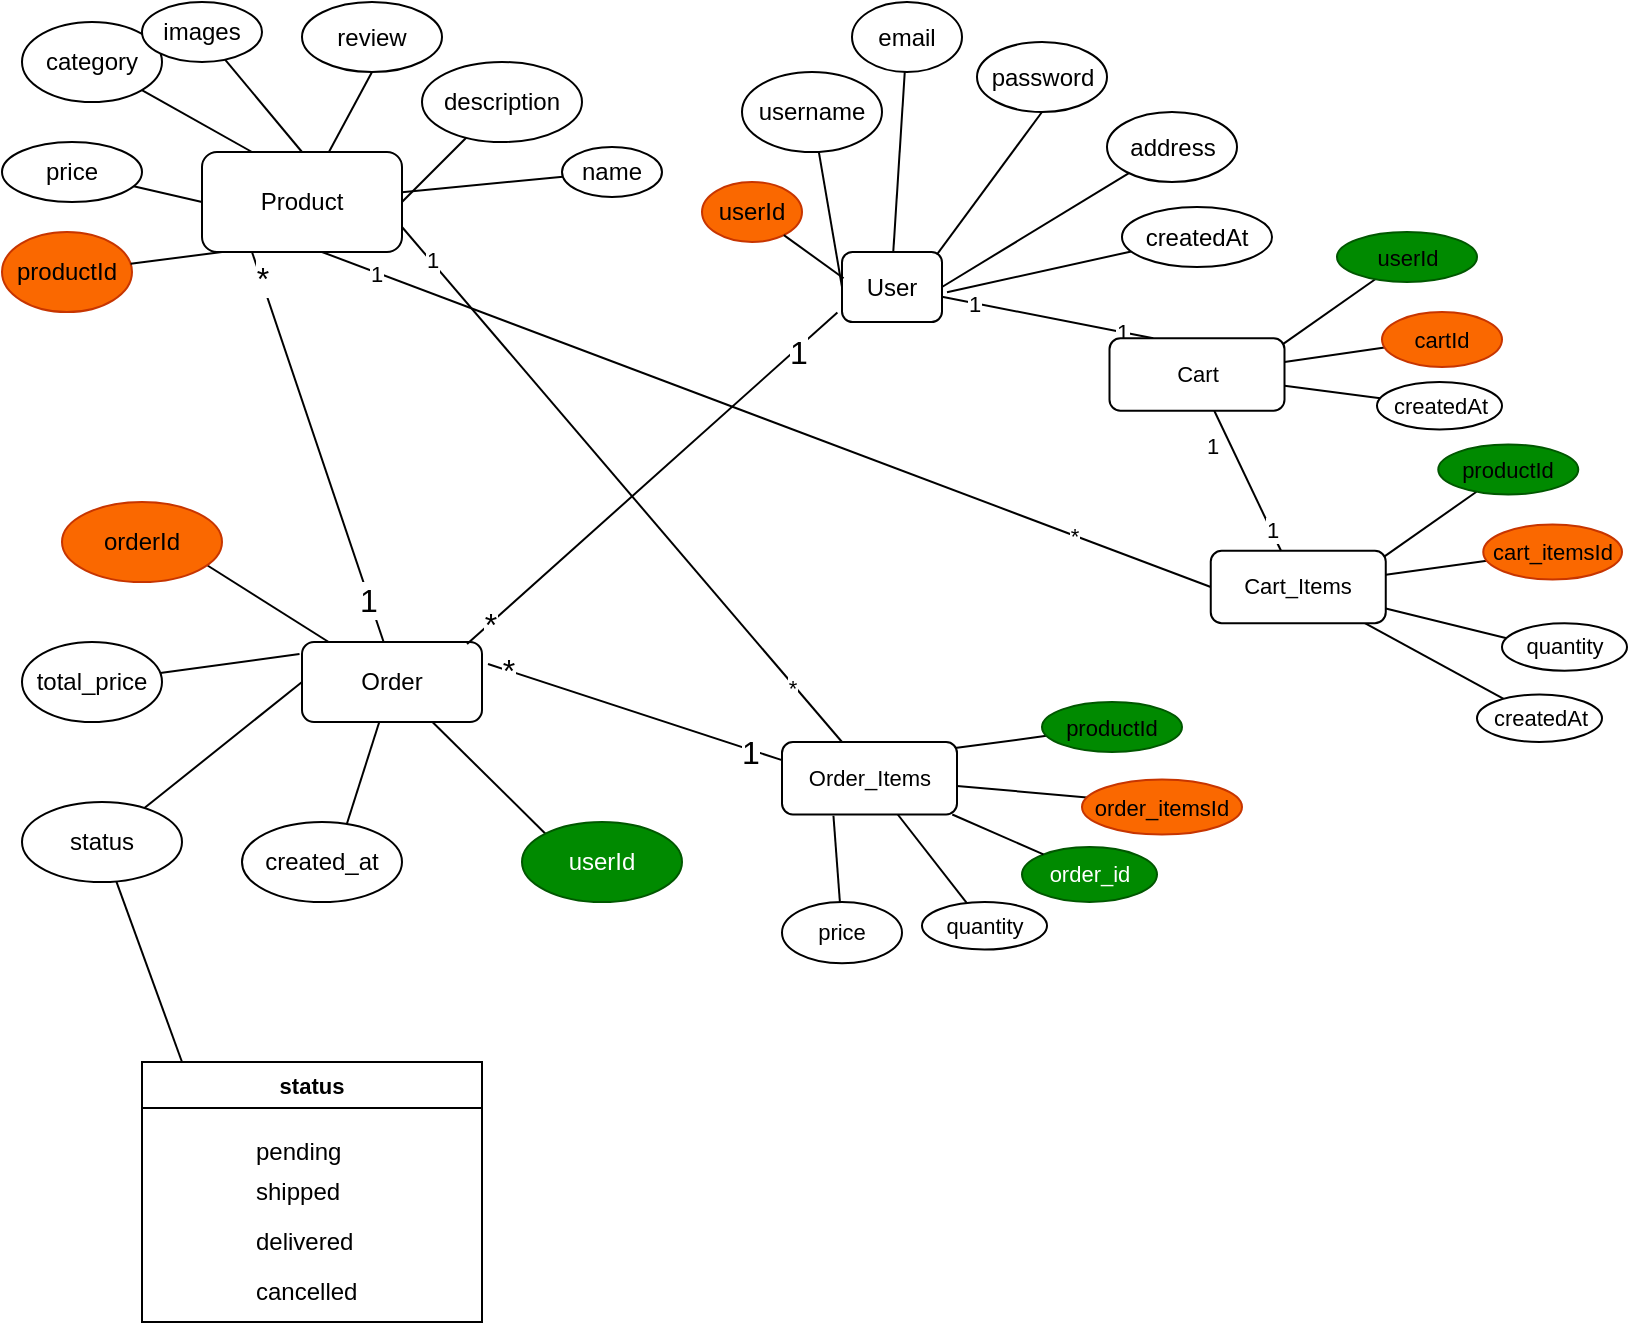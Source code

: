 <mxfile>
    <diagram id="LRLXt9Wnxb4k6sPe7vw1" name="Page-1">
        <mxGraphModel dx="701" dy="322" grid="1" gridSize="10" guides="1" tooltips="1" connect="1" arrows="1" fold="1" page="1" pageScale="1" pageWidth="850" pageHeight="1100" background="none" math="0" shadow="0">
            <root>
                <mxCell id="0"/>
                <mxCell id="1" parent="0"/>
                <mxCell id="14" style="edgeStyle=none;html=1;entryX=0.5;entryY=1;entryDx=0;entryDy=0;endArrow=none;endFill=0;" parent="1" source="2" target="11" edge="1">
                    <mxGeometry relative="1" as="geometry"/>
                </mxCell>
                <mxCell id="2" value="Product" style="rounded=1;whiteSpace=wrap;html=1;labelBackgroundColor=default;" parent="1" vertex="1">
                    <mxGeometry x="100" y="85" width="100" height="50" as="geometry"/>
                </mxCell>
                <mxCell id="18" style="edgeStyle=none;shape=connector;rounded=1;html=1;entryX=0.25;entryY=0;entryDx=0;entryDy=0;strokeColor=default;align=center;verticalAlign=middle;fontFamily=Helvetica;fontSize=11;fontColor=default;labelBackgroundColor=default;endArrow=none;endFill=0;" parent="1" source="5" target="2" edge="1">
                    <mxGeometry relative="1" as="geometry"/>
                </mxCell>
                <mxCell id="5" value="category" style="ellipse;whiteSpace=wrap;html=1;" parent="1" vertex="1">
                    <mxGeometry x="10" y="20" width="70" height="40" as="geometry"/>
                </mxCell>
                <mxCell id="8" value="images" style="ellipse;whiteSpace=wrap;html=1;" parent="1" vertex="1">
                    <mxGeometry x="70" y="10" width="60" height="30" as="geometry"/>
                </mxCell>
                <mxCell id="19" style="edgeStyle=none;shape=connector;rounded=1;html=1;entryX=0;entryY=0.5;entryDx=0;entryDy=0;strokeColor=default;align=center;verticalAlign=middle;fontFamily=Helvetica;fontSize=11;fontColor=default;labelBackgroundColor=default;endArrow=none;endFill=0;" parent="1" source="9" target="2" edge="1">
                    <mxGeometry relative="1" as="geometry"/>
                </mxCell>
                <mxCell id="9" value="price" style="ellipse;whiteSpace=wrap;html=1;" parent="1" vertex="1">
                    <mxGeometry y="80" width="70" height="30" as="geometry"/>
                </mxCell>
                <mxCell id="20" style="edgeStyle=none;shape=connector;rounded=1;html=1;entryX=1;entryY=0.5;entryDx=0;entryDy=0;strokeColor=default;align=center;verticalAlign=middle;fontFamily=Helvetica;fontSize=11;fontColor=default;labelBackgroundColor=default;endArrow=none;endFill=0;" parent="1" source="10" target="2" edge="1">
                    <mxGeometry relative="1" as="geometry">
                        <Array as="points"/>
                    </mxGeometry>
                </mxCell>
                <mxCell id="10" value="description" style="ellipse;whiteSpace=wrap;html=1;" parent="1" vertex="1">
                    <mxGeometry x="210" y="40" width="80" height="40" as="geometry"/>
                </mxCell>
                <mxCell id="11" value="review" style="ellipse;whiteSpace=wrap;html=1;" parent="1" vertex="1">
                    <mxGeometry x="150" y="10" width="70" height="35" as="geometry"/>
                </mxCell>
                <mxCell id="17" style="edgeStyle=none;shape=connector;rounded=1;html=1;strokeColor=default;align=center;verticalAlign=middle;fontFamily=Helvetica;fontSize=11;fontColor=default;labelBackgroundColor=default;endArrow=none;endFill=0;entryX=0.5;entryY=0;entryDx=0;entryDy=0;" parent="1" source="8" target="2" edge="1">
                    <mxGeometry relative="1" as="geometry">
                        <mxPoint x="181" y="120" as="targetPoint"/>
                    </mxGeometry>
                </mxCell>
                <mxCell id="22" style="edgeStyle=none;shape=connector;rounded=1;html=1;strokeColor=default;align=center;verticalAlign=middle;fontFamily=Helvetica;fontSize=11;fontColor=default;labelBackgroundColor=default;endArrow=none;endFill=0;" parent="1" source="21" target="2" edge="1">
                    <mxGeometry relative="1" as="geometry"/>
                </mxCell>
                <mxCell id="21" value="name" style="ellipse;whiteSpace=wrap;html=1;" parent="1" vertex="1">
                    <mxGeometry x="280" y="82.5" width="50" height="25" as="geometry"/>
                </mxCell>
                <mxCell id="23" style="edgeStyle=none;html=1;entryX=0.5;entryY=1;entryDx=0;entryDy=0;endArrow=none;endFill=0;" parent="1" source="24" target="32" edge="1">
                    <mxGeometry relative="1" as="geometry"/>
                </mxCell>
                <mxCell id="67" style="edgeStyle=none;shape=connector;rounded=1;html=1;strokeColor=default;align=center;verticalAlign=middle;fontFamily=Helvetica;fontSize=11;fontColor=default;labelBackgroundColor=default;endArrow=none;endFill=0;" parent="1" source="24" edge="1">
                    <mxGeometry relative="1" as="geometry">
                        <mxPoint x="100" y="290" as="targetPoint"/>
                    </mxGeometry>
                </mxCell>
                <mxCell id="70" style="edgeStyle=none;shape=connector;rounded=1;html=1;entryX=0;entryY=0;entryDx=0;entryDy=0;strokeColor=default;align=center;verticalAlign=middle;fontFamily=Helvetica;fontSize=11;fontColor=default;labelBackgroundColor=default;endArrow=none;endFill=0;" parent="1" source="24" target="69" edge="1">
                    <mxGeometry relative="1" as="geometry"/>
                </mxCell>
                <mxCell id="24" value="Order" style="rounded=1;whiteSpace=wrap;html=1;labelBackgroundColor=default;" parent="1" vertex="1">
                    <mxGeometry x="150" y="330" width="90" height="40" as="geometry"/>
                </mxCell>
                <mxCell id="25" style="edgeStyle=none;shape=connector;rounded=1;html=1;entryX=-0.014;entryY=0.151;entryDx=0;entryDy=0;strokeColor=default;align=center;verticalAlign=middle;fontFamily=Helvetica;fontSize=11;fontColor=default;labelBackgroundColor=default;endArrow=none;endFill=0;entryPerimeter=0;" parent="1" source="26" target="24" edge="1">
                    <mxGeometry relative="1" as="geometry"/>
                </mxCell>
                <mxCell id="26" value="total_price" style="ellipse;whiteSpace=wrap;html=1;" parent="1" vertex="1">
                    <mxGeometry x="10" y="330" width="70" height="40" as="geometry"/>
                </mxCell>
                <mxCell id="28" style="edgeStyle=none;shape=connector;rounded=1;html=1;entryX=0;entryY=0.5;entryDx=0;entryDy=0;strokeColor=default;align=center;verticalAlign=middle;fontFamily=Helvetica;fontSize=11;fontColor=default;labelBackgroundColor=default;endArrow=none;endFill=0;" parent="1" source="29" target="24" edge="1">
                    <mxGeometry relative="1" as="geometry"/>
                </mxCell>
                <mxCell id="38" style="edgeStyle=none;shape=connector;rounded=1;html=1;strokeColor=default;align=center;verticalAlign=middle;fontFamily=Helvetica;fontSize=11;fontColor=default;labelBackgroundColor=default;endArrow=none;endFill=0;" parent="1" source="29" edge="1">
                    <mxGeometry relative="1" as="geometry">
                        <mxPoint x="90" y="540" as="targetPoint"/>
                    </mxGeometry>
                </mxCell>
                <mxCell id="29" value="status" style="ellipse;whiteSpace=wrap;html=1;" parent="1" vertex="1">
                    <mxGeometry x="10" y="410" width="80" height="40" as="geometry"/>
                </mxCell>
                <mxCell id="32" value="created_at" style="ellipse;whiteSpace=wrap;html=1;" parent="1" vertex="1">
                    <mxGeometry x="120" y="420" width="80" height="40" as="geometry"/>
                </mxCell>
                <mxCell id="35" style="edgeStyle=none;shape=connector;rounded=1;html=1;entryX=0.454;entryY=0.003;entryDx=0;entryDy=0;entryPerimeter=0;strokeColor=default;align=center;verticalAlign=middle;fontFamily=Helvetica;fontSize=11;fontColor=default;labelBackgroundColor=default;endArrow=none;endFill=0;exitX=0.25;exitY=1;exitDx=0;exitDy=0;" parent="1" source="2" target="24" edge="1">
                    <mxGeometry relative="1" as="geometry"/>
                </mxCell>
                <mxCell id="36" value="&lt;font style=&quot;font-size: 16px;&quot;&gt;1&lt;/font&gt;" style="edgeLabel;html=1;align=center;verticalAlign=middle;resizable=0;points=[];fontFamily=Helvetica;fontSize=11;fontColor=default;labelBackgroundColor=default;" parent="35" vertex="1" connectable="0">
                    <mxGeometry x="0.779" y="-1" relative="1" as="geometry">
                        <mxPoint as="offset"/>
                    </mxGeometry>
                </mxCell>
                <mxCell id="37" value="&lt;font style=&quot;font-size: 16px;&quot;&gt;*&lt;/font&gt;" style="edgeLabel;html=1;align=center;verticalAlign=middle;resizable=0;points=[];fontFamily=Helvetica;fontSize=11;fontColor=default;labelBackgroundColor=default;" parent="35" vertex="1" connectable="0">
                    <mxGeometry x="-0.875" y="1" relative="1" as="geometry">
                        <mxPoint y="1" as="offset"/>
                    </mxGeometry>
                </mxCell>
                <mxCell id="39" value="status" style="swimlane;whiteSpace=wrap;html=1;fontFamily=Helvetica;fontSize=11;fontColor=default;labelBackgroundColor=default;" parent="1" vertex="1">
                    <mxGeometry x="70" y="540" width="170" height="130" as="geometry">
                        <mxRectangle x="70" y="540" width="70" height="30" as="alternateBounds"/>
                    </mxGeometry>
                </mxCell>
                <mxCell id="41" value="" style="shape=table;startSize=0;container=1;collapsible=0;childLayout=tableLayout;fontSize=11;fillColor=none;strokeColor=none;fontFamily=Helvetica;fontColor=default;labelBackgroundColor=default;" parent="39" vertex="1">
                    <mxGeometry x="50" y="35" width="60" height="85" as="geometry"/>
                </mxCell>
                <mxCell id="42" value="" style="shape=tableRow;horizontal=0;startSize=0;swimlaneHead=0;swimlaneBody=0;strokeColor=inherit;top=0;left=0;bottom=0;right=0;collapsible=0;dropTarget=0;fillColor=none;points=[[0,0.5],[1,0.5]];portConstraint=eastwest;fontSize=16;fontFamily=Helvetica;fontColor=default;labelBackgroundColor=default;" parent="41" vertex="1">
                    <mxGeometry width="60" height="20" as="geometry"/>
                </mxCell>
                <mxCell id="43" value="pending" style="shape=partialRectangle;html=1;whiteSpace=wrap;connectable=0;strokeColor=inherit;overflow=hidden;fillColor=none;top=0;left=0;bottom=0;right=0;pointerEvents=1;fontSize=12;align=left;spacingLeft=5;fontFamily=Helvetica;fontColor=default;labelBackgroundColor=default;" parent="42" vertex="1">
                    <mxGeometry width="60" height="20" as="geometry">
                        <mxRectangle width="60" height="20" as="alternateBounds"/>
                    </mxGeometry>
                </mxCell>
                <mxCell id="44" value="" style="shape=tableRow;horizontal=0;startSize=0;swimlaneHead=0;swimlaneBody=0;strokeColor=inherit;top=0;left=0;bottom=0;right=0;collapsible=0;dropTarget=0;fillColor=none;points=[[0,0.5],[1,0.5]];portConstraint=eastwest;fontSize=16;fontFamily=Helvetica;fontColor=default;labelBackgroundColor=default;" parent="41" vertex="1">
                    <mxGeometry y="20" width="60" height="20" as="geometry"/>
                </mxCell>
                <mxCell id="45" value="shipped" style="shape=partialRectangle;html=1;whiteSpace=wrap;connectable=0;strokeColor=inherit;overflow=hidden;fillColor=none;top=0;left=0;bottom=0;right=0;pointerEvents=1;fontSize=12;align=left;spacingLeft=5;fontFamily=Helvetica;fontColor=default;labelBackgroundColor=default;" parent="44" vertex="1">
                    <mxGeometry width="60" height="20" as="geometry">
                        <mxRectangle width="60" height="20" as="alternateBounds"/>
                    </mxGeometry>
                </mxCell>
                <mxCell id="46" value="" style="shape=tableRow;horizontal=0;startSize=0;swimlaneHead=0;swimlaneBody=0;strokeColor=inherit;top=0;left=0;bottom=0;right=0;collapsible=0;dropTarget=0;fillColor=none;points=[[0,0.5],[1,0.5]];portConstraint=eastwest;fontSize=16;fontFamily=Helvetica;fontColor=default;labelBackgroundColor=default;" parent="41" vertex="1">
                    <mxGeometry y="40" width="60" height="30" as="geometry"/>
                </mxCell>
                <mxCell id="47" value="delivered" style="shape=partialRectangle;html=1;whiteSpace=wrap;connectable=0;strokeColor=inherit;overflow=hidden;fillColor=none;top=0;left=0;bottom=0;right=0;pointerEvents=1;fontSize=12;align=left;spacingLeft=5;fontFamily=Helvetica;fontColor=default;labelBackgroundColor=default;" parent="46" vertex="1">
                    <mxGeometry width="60" height="30" as="geometry">
                        <mxRectangle width="60" height="30" as="alternateBounds"/>
                    </mxGeometry>
                </mxCell>
                <mxCell id="48" style="shape=tableRow;horizontal=0;startSize=0;swimlaneHead=0;swimlaneBody=0;strokeColor=inherit;top=0;left=0;bottom=0;right=0;collapsible=0;dropTarget=0;fillColor=none;points=[[0,0.5],[1,0.5]];portConstraint=eastwest;fontSize=16;fontFamily=Helvetica;fontColor=default;labelBackgroundColor=default;" parent="41" vertex="1">
                    <mxGeometry y="70" width="60" height="15" as="geometry"/>
                </mxCell>
                <mxCell id="49" value="cancelled" style="shape=partialRectangle;html=1;whiteSpace=wrap;connectable=0;strokeColor=inherit;overflow=hidden;fillColor=none;top=0;left=0;bottom=0;right=0;pointerEvents=1;fontSize=12;align=left;spacingLeft=5;fontFamily=Helvetica;fontColor=default;labelBackgroundColor=default;" parent="48" vertex="1">
                    <mxGeometry width="60" height="15" as="geometry">
                        <mxRectangle width="60" height="15" as="alternateBounds"/>
                    </mxGeometry>
                </mxCell>
                <mxCell id="50" style="edgeStyle=none;html=1;entryX=0.5;entryY=1;entryDx=0;entryDy=0;endArrow=none;endFill=0;" parent="1" target="58" edge="1">
                    <mxGeometry relative="1" as="geometry">
                        <mxPoint x="461" y="145" as="sourcePoint"/>
                    </mxGeometry>
                </mxCell>
                <mxCell id="53" value="email" style="ellipse;whiteSpace=wrap;html=1;" parent="1" vertex="1">
                    <mxGeometry x="425" y="10" width="55" height="35" as="geometry"/>
                </mxCell>
                <mxCell id="54" style="edgeStyle=none;shape=connector;rounded=1;html=1;entryX=0;entryY=0.5;entryDx=0;entryDy=0;strokeColor=default;align=center;verticalAlign=middle;fontFamily=Helvetica;fontSize=11;fontColor=default;labelBackgroundColor=default;endArrow=none;endFill=0;" parent="1" source="55" target="62" edge="1">
                    <mxGeometry relative="1" as="geometry">
                        <mxPoint x="395" y="170" as="targetPoint"/>
                    </mxGeometry>
                </mxCell>
                <mxCell id="55" value="username" style="ellipse;whiteSpace=wrap;html=1;" parent="1" vertex="1">
                    <mxGeometry x="370" y="45" width="70" height="40" as="geometry"/>
                </mxCell>
                <mxCell id="56" style="edgeStyle=none;shape=connector;rounded=1;html=1;entryX=1;entryY=0.5;entryDx=0;entryDy=0;strokeColor=default;align=center;verticalAlign=middle;fontFamily=Helvetica;fontSize=11;fontColor=default;labelBackgroundColor=default;endArrow=none;endFill=0;" parent="1" source="57" target="62" edge="1">
                    <mxGeometry relative="1" as="geometry">
                        <mxPoint x="495" y="170" as="targetPoint"/>
                        <Array as="points"/>
                    </mxGeometry>
                </mxCell>
                <mxCell id="57" value="address" style="ellipse;whiteSpace=wrap;html=1;" parent="1" vertex="1">
                    <mxGeometry x="552.5" y="65" width="65" height="35" as="geometry"/>
                </mxCell>
                <mxCell id="58" value="password" style="ellipse;whiteSpace=wrap;html=1;" parent="1" vertex="1">
                    <mxGeometry x="487.5" y="30" width="65" height="35" as="geometry"/>
                </mxCell>
                <mxCell id="59" style="edgeStyle=none;shape=connector;rounded=1;html=1;strokeColor=default;align=center;verticalAlign=middle;fontFamily=Helvetica;fontSize=11;fontColor=default;labelBackgroundColor=default;endArrow=none;endFill=0;entryX=0.5;entryY=0;entryDx=0;entryDy=0;" parent="1" source="53" edge="1">
                    <mxGeometry relative="1" as="geometry">
                        <mxPoint x="445" y="145" as="targetPoint"/>
                    </mxGeometry>
                </mxCell>
                <mxCell id="60" style="edgeStyle=none;shape=connector;rounded=1;html=1;strokeColor=default;align=center;verticalAlign=middle;fontFamily=Helvetica;fontSize=11;fontColor=default;labelBackgroundColor=default;endArrow=none;endFill=0;entryX=1.05;entryY=0.576;entryDx=0;entryDy=0;entryPerimeter=0;" parent="1" source="61" target="62" edge="1">
                    <mxGeometry relative="1" as="geometry">
                        <mxPoint x="495" y="170" as="targetPoint"/>
                    </mxGeometry>
                </mxCell>
                <mxCell id="61" value="createdAt" style="ellipse;whiteSpace=wrap;html=1;" parent="1" vertex="1">
                    <mxGeometry x="560" y="112.5" width="75" height="30" as="geometry"/>
                </mxCell>
                <mxCell id="95" style="edgeStyle=none;shape=connector;rounded=1;html=1;entryX=0.25;entryY=0;entryDx=0;entryDy=0;strokeColor=default;align=center;verticalAlign=middle;fontFamily=Helvetica;fontSize=11;fontColor=default;labelBackgroundColor=default;endArrow=none;endFill=0;" parent="1" source="62" target="86" edge="1">
                    <mxGeometry relative="1" as="geometry"/>
                </mxCell>
                <mxCell id="96" value="1" style="edgeLabel;html=1;align=center;verticalAlign=middle;resizable=0;points=[];fontFamily=Helvetica;fontSize=11;fontColor=default;labelBackgroundColor=default;" parent="95" vertex="1" connectable="0">
                    <mxGeometry x="-0.486" y="2" relative="1" as="geometry">
                        <mxPoint x="-12" as="offset"/>
                    </mxGeometry>
                </mxCell>
                <mxCell id="97" value="1" style="edgeLabel;html=1;align=center;verticalAlign=middle;resizable=0;points=[];fontFamily=Helvetica;fontSize=11;fontColor=default;labelBackgroundColor=default;" parent="95" vertex="1" connectable="0">
                    <mxGeometry x="0.693" relative="1" as="geometry">
                        <mxPoint as="offset"/>
                    </mxGeometry>
                </mxCell>
                <mxCell id="62" value="User" style="rounded=1;whiteSpace=wrap;html=1;labelBackgroundColor=default;" parent="1" vertex="1">
                    <mxGeometry x="420" y="135" width="50" height="35" as="geometry"/>
                </mxCell>
                <mxCell id="63" value="userId" style="ellipse;whiteSpace=wrap;html=1;fillColor=#fa6800;fontColor=#000000;strokeColor=#C73500;" parent="1" vertex="1">
                    <mxGeometry x="350" y="100" width="50" height="30" as="geometry"/>
                </mxCell>
                <mxCell id="65" value="productId" style="ellipse;whiteSpace=wrap;html=1;fillColor=#fa6800;fontColor=#000000;strokeColor=#C73500;" parent="1" vertex="1">
                    <mxGeometry y="125" width="65" height="40" as="geometry"/>
                </mxCell>
                <mxCell id="66" style="edgeStyle=none;shape=connector;rounded=1;html=1;entryX=0.1;entryY=1;entryDx=0;entryDy=0;entryPerimeter=0;strokeColor=default;align=center;verticalAlign=middle;fontFamily=Helvetica;fontSize=11;fontColor=default;labelBackgroundColor=default;endArrow=none;endFill=0;" parent="1" source="65" target="2" edge="1">
                    <mxGeometry relative="1" as="geometry"/>
                </mxCell>
                <mxCell id="68" value="orderId" style="ellipse;whiteSpace=wrap;html=1;fillColor=#fa6800;fontColor=#000000;strokeColor=#C73500;" parent="1" vertex="1">
                    <mxGeometry x="30" y="260" width="80" height="40" as="geometry"/>
                </mxCell>
                <mxCell id="69" value="userId" style="ellipse;whiteSpace=wrap;html=1;fillColor=#008a00;fontColor=#ffffff;strokeColor=#005700;" parent="1" vertex="1">
                    <mxGeometry x="260" y="420" width="80" height="40" as="geometry"/>
                </mxCell>
                <mxCell id="72" style="edgeStyle=none;shape=connector;rounded=1;html=1;strokeColor=default;align=center;verticalAlign=middle;fontFamily=Helvetica;fontSize=11;fontColor=default;labelBackgroundColor=default;endArrow=none;endFill=0;" parent="1" source="71" edge="1">
                    <mxGeometry relative="1" as="geometry">
                        <mxPoint x="578.043" y="410.876" as="targetPoint"/>
                    </mxGeometry>
                </mxCell>
                <mxCell id="80" style="edgeStyle=none;shape=connector;rounded=1;html=1;strokeColor=default;align=center;verticalAlign=middle;fontFamily=Helvetica;fontSize=11;fontColor=default;labelBackgroundColor=default;endArrow=none;endFill=0;" parent="1" source="71" target="79" edge="1">
                    <mxGeometry relative="1" as="geometry"/>
                </mxCell>
                <mxCell id="71" value="Order_Items" style="rounded=1;whiteSpace=wrap;html=1;labelBackgroundColor=default;fontFamily=Helvetica;fontSize=11;fontColor=default;" parent="1" vertex="1">
                    <mxGeometry x="390" y="380" width="87.5" height="36.25" as="geometry"/>
                </mxCell>
                <mxCell id="73" value="order_itemsId" style="ellipse;whiteSpace=wrap;html=1;fontFamily=Helvetica;fontSize=11;fontColor=#000000;labelBackgroundColor=none;fillColor=#fa6800;strokeColor=#C73500;" parent="1" vertex="1">
                    <mxGeometry x="540" y="398.75" width="80" height="27.5" as="geometry"/>
                </mxCell>
                <mxCell id="74" style="edgeStyle=none;shape=connector;rounded=1;html=1;strokeColor=default;align=center;verticalAlign=middle;fontFamily=Helvetica;fontSize=11;fontColor=default;labelBackgroundColor=default;endArrow=none;endFill=0;exitX=0.989;exitY=0.084;exitDx=0;exitDy=0;exitPerimeter=0;" parent="1" source="71" target="75" edge="1">
                    <mxGeometry relative="1" as="geometry">
                        <mxPoint x="552.5" y="486.25" as="targetPoint"/>
                        <mxPoint x="487.5" y="487.25" as="sourcePoint"/>
                    </mxGeometry>
                </mxCell>
                <mxCell id="75" value="productId" style="ellipse;whiteSpace=wrap;html=1;fontFamily=Helvetica;fontSize=11;fontColor=light-dark(#000000,#000000);labelBackgroundColor=none;fillColor=#008a00;strokeColor=#005700;" parent="1" vertex="1">
                    <mxGeometry x="520" y="360" width="70" height="25" as="geometry"/>
                </mxCell>
                <mxCell id="76" value="order_id" style="ellipse;whiteSpace=wrap;html=1;fontFamily=Helvetica;fontSize=11;fontColor=#ffffff;labelBackgroundColor=none;fillColor=#008a00;strokeColor=#005700;" parent="1" vertex="1">
                    <mxGeometry x="510" y="432.5" width="67.5" height="27.5" as="geometry"/>
                </mxCell>
                <mxCell id="77" style="edgeStyle=none;shape=connector;rounded=1;html=1;strokeColor=default;align=center;verticalAlign=middle;fontFamily=Helvetica;fontSize=11;fontColor=default;labelBackgroundColor=default;endArrow=none;endFill=0;" parent="1" source="71" target="76" edge="1">
                    <mxGeometry relative="1" as="geometry">
                        <mxPoint x="392.5" y="471.25" as="targetPoint"/>
                        <mxPoint x="327.5" y="472.25" as="sourcePoint"/>
                    </mxGeometry>
                </mxCell>
                <mxCell id="79" value="quantity" style="ellipse;whiteSpace=wrap;html=1;fontFamily=Helvetica;fontSize=11;fontColor=default;labelBackgroundColor=default;" parent="1" vertex="1">
                    <mxGeometry x="460" y="460" width="62.5" height="23.75" as="geometry"/>
                </mxCell>
                <mxCell id="82" style="edgeStyle=none;shape=connector;rounded=1;html=1;entryX=0.294;entryY=1.017;entryDx=0;entryDy=0;strokeColor=default;align=center;verticalAlign=middle;fontFamily=Helvetica;fontSize=11;fontColor=default;labelBackgroundColor=default;endArrow=none;endFill=0;entryPerimeter=0;" parent="1" source="81" target="71" edge="1">
                    <mxGeometry relative="1" as="geometry"/>
                </mxCell>
                <mxCell id="81" value="price" style="ellipse;whiteSpace=wrap;html=1;fontFamily=Helvetica;fontSize=11;fontColor=default;labelBackgroundColor=default;" parent="1" vertex="1">
                    <mxGeometry x="390" y="460" width="60" height="30.63" as="geometry"/>
                </mxCell>
                <mxCell id="83" style="edgeStyle=none;shape=connector;rounded=1;html=1;entryX=0.016;entryY=0.375;entryDx=0;entryDy=0;entryPerimeter=0;strokeColor=default;align=center;verticalAlign=middle;fontFamily=Helvetica;fontSize=11;fontColor=default;labelBackgroundColor=default;endArrow=none;endFill=0;" parent="1" source="63" target="62" edge="1">
                    <mxGeometry relative="1" as="geometry"/>
                </mxCell>
                <mxCell id="84" style="edgeStyle=none;shape=connector;rounded=1;html=1;strokeColor=default;align=center;verticalAlign=middle;fontFamily=Helvetica;fontSize=11;fontColor=default;labelBackgroundColor=default;endArrow=none;endFill=0;" parent="1" source="86" target="87" edge="1">
                    <mxGeometry relative="1" as="geometry">
                        <mxPoint x="718.043" y="240.246" as="targetPoint"/>
                    </mxGeometry>
                </mxCell>
                <mxCell id="85" style="edgeStyle=none;shape=connector;rounded=1;html=1;strokeColor=default;align=center;verticalAlign=middle;fontFamily=Helvetica;fontSize=11;fontColor=default;labelBackgroundColor=default;endArrow=none;endFill=0;" parent="1" source="86" target="92" edge="1">
                    <mxGeometry relative="1" as="geometry"/>
                </mxCell>
                <mxCell id="86" value="Cart" style="rounded=1;whiteSpace=wrap;html=1;labelBackgroundColor=default;fontFamily=Helvetica;fontSize=11;fontColor=default;" parent="1" vertex="1">
                    <mxGeometry x="553.75" y="178.12" width="87.5" height="36.25" as="geometry"/>
                </mxCell>
                <mxCell id="87" value="cartId" style="ellipse;whiteSpace=wrap;html=1;fontFamily=Helvetica;fontSize=11;fontColor=#000000;labelBackgroundColor=none;fillColor=#fa6800;strokeColor=#C73500;" parent="1" vertex="1">
                    <mxGeometry x="690" y="165" width="60" height="27.5" as="geometry"/>
                </mxCell>
                <mxCell id="88" style="edgeStyle=none;shape=connector;rounded=1;html=1;strokeColor=default;align=center;verticalAlign=middle;fontFamily=Helvetica;fontSize=11;fontColor=default;labelBackgroundColor=default;endArrow=none;endFill=0;exitX=0.989;exitY=0.084;exitDx=0;exitDy=0;exitPerimeter=0;" parent="1" source="86" target="89" edge="1">
                    <mxGeometry relative="1" as="geometry">
                        <mxPoint x="692.5" y="315.62" as="targetPoint"/>
                        <mxPoint x="627.5" y="316.62" as="sourcePoint"/>
                    </mxGeometry>
                </mxCell>
                <mxCell id="89" value="userId" style="ellipse;whiteSpace=wrap;html=1;fontFamily=Helvetica;fontSize=11;fontColor=light-dark(#000000,#000000);labelBackgroundColor=none;fillColor=#008a00;strokeColor=#005700;" parent="1" vertex="1">
                    <mxGeometry x="667.5" y="125" width="70" height="25" as="geometry"/>
                </mxCell>
                <mxCell id="92" value="createdAt" style="ellipse;whiteSpace=wrap;html=1;fontFamily=Helvetica;fontSize=11;fontColor=default;labelBackgroundColor=default;" parent="1" vertex="1">
                    <mxGeometry x="687.5" y="200" width="62.5" height="23.75" as="geometry"/>
                </mxCell>
                <mxCell id="99" style="edgeStyle=none;shape=connector;rounded=1;html=1;strokeColor=default;align=center;verticalAlign=middle;fontFamily=Helvetica;fontSize=11;fontColor=default;labelBackgroundColor=default;endArrow=none;endFill=0;" parent="1" source="105" target="103" edge="1">
                    <mxGeometry relative="1" as="geometry">
                        <mxPoint x="768.673" y="346.496" as="targetPoint"/>
                    </mxGeometry>
                </mxCell>
                <mxCell id="100" style="edgeStyle=none;shape=connector;rounded=1;html=1;strokeColor=default;align=center;verticalAlign=middle;fontFamily=Helvetica;fontSize=11;fontColor=default;labelBackgroundColor=default;endArrow=none;endFill=0;" parent="1" source="105" target="104" edge="1">
                    <mxGeometry relative="1" as="geometry"/>
                </mxCell>
                <mxCell id="101" style="edgeStyle=none;shape=connector;rounded=1;html=1;strokeColor=default;align=center;verticalAlign=middle;fontFamily=Helvetica;fontSize=11;fontColor=default;labelBackgroundColor=default;endArrow=none;endFill=0;exitX=0.989;exitY=0.084;exitDx=0;exitDy=0;exitPerimeter=0;" parent="1" source="105" target="102" edge="1">
                    <mxGeometry relative="1" as="geometry">
                        <mxPoint x="743.13" y="421.87" as="targetPoint"/>
                        <mxPoint x="678.13" y="422.87" as="sourcePoint"/>
                    </mxGeometry>
                </mxCell>
                <mxCell id="102" value="productId" style="ellipse;whiteSpace=wrap;html=1;fontFamily=Helvetica;fontSize=11;fontColor=light-dark(#000000,#000000);labelBackgroundColor=none;fillColor=#008a00;strokeColor=#005700;" parent="1" vertex="1">
                    <mxGeometry x="718.13" y="231.25" width="70" height="25" as="geometry"/>
                </mxCell>
                <mxCell id="103" value="cart_itemsId" style="ellipse;whiteSpace=wrap;html=1;fontFamily=Helvetica;fontSize=11;fontColor=#000000;labelBackgroundColor=none;fillColor=#fa6800;strokeColor=#C73500;" parent="1" vertex="1">
                    <mxGeometry x="740.63" y="271.25" width="69.37" height="27.5" as="geometry"/>
                </mxCell>
                <mxCell id="104" value="createdAt" style="ellipse;whiteSpace=wrap;html=1;fontFamily=Helvetica;fontSize=11;fontColor=default;labelBackgroundColor=default;" parent="1" vertex="1">
                    <mxGeometry x="737.5" y="356.25" width="62.5" height="23.75" as="geometry"/>
                </mxCell>
                <mxCell id="106" style="edgeStyle=none;shape=connector;rounded=1;html=1;strokeColor=default;align=center;verticalAlign=middle;fontFamily=Helvetica;fontSize=11;fontColor=default;labelBackgroundColor=default;endArrow=none;endFill=0;" parent="1" source="105" edge="1">
                    <mxGeometry relative="1" as="geometry">
                        <mxPoint x="760" y="330" as="targetPoint"/>
                    </mxGeometry>
                </mxCell>
                <mxCell id="105" value="Cart_Items" style="rounded=1;whiteSpace=wrap;html=1;labelBackgroundColor=default;fontFamily=Helvetica;fontSize=11;fontColor=default;" parent="1" vertex="1">
                    <mxGeometry x="604.38" y="284.37" width="87.5" height="36.25" as="geometry"/>
                </mxCell>
                <mxCell id="107" value="quantity" style="ellipse;whiteSpace=wrap;html=1;fontFamily=Helvetica;fontSize=11;fontColor=default;labelBackgroundColor=default;" parent="1" vertex="1">
                    <mxGeometry x="750" y="320.62" width="62.5" height="23.75" as="geometry"/>
                </mxCell>
                <mxCell id="109" style="edgeStyle=none;shape=connector;rounded=1;html=1;entryX=-0.046;entryY=0.865;entryDx=0;entryDy=0;entryPerimeter=0;strokeColor=default;align=center;verticalAlign=middle;fontFamily=Helvetica;fontSize=11;fontColor=default;labelBackgroundColor=default;endArrow=none;endFill=0;exitX=0.917;exitY=0.025;exitDx=0;exitDy=0;exitPerimeter=0;" parent="1" source="24" target="62" edge="1">
                    <mxGeometry relative="1" as="geometry">
                        <mxPoint x="330" y="220" as="sourcePoint"/>
                        <mxPoint x="201" y="340" as="targetPoint"/>
                    </mxGeometry>
                </mxCell>
                <mxCell id="110" value="&lt;font style=&quot;font-size: 16px;&quot;&gt;1&lt;/font&gt;" style="edgeLabel;html=1;align=center;verticalAlign=middle;resizable=0;points=[];fontFamily=Helvetica;fontSize=11;fontColor=default;labelBackgroundColor=default;" parent="109" vertex="1" connectable="0">
                    <mxGeometry x="0.779" y="-1" relative="1" as="geometry">
                        <mxPoint as="offset"/>
                    </mxGeometry>
                </mxCell>
                <mxCell id="111" value="&lt;font style=&quot;font-size: 16px;&quot;&gt;*&lt;/font&gt;" style="edgeLabel;html=1;align=center;verticalAlign=middle;resizable=0;points=[];fontFamily=Helvetica;fontSize=11;fontColor=default;labelBackgroundColor=default;" parent="109" vertex="1" connectable="0">
                    <mxGeometry x="-0.875" y="1" relative="1" as="geometry">
                        <mxPoint y="1" as="offset"/>
                    </mxGeometry>
                </mxCell>
                <mxCell id="112" style="edgeStyle=none;shape=connector;rounded=1;html=1;entryX=0;entryY=0.25;entryDx=0;entryDy=0;strokeColor=default;align=center;verticalAlign=middle;fontFamily=Helvetica;fontSize=11;fontColor=default;labelBackgroundColor=default;endArrow=none;endFill=0;exitX=0.917;exitY=0.025;exitDx=0;exitDy=0;exitPerimeter=0;" parent="1" target="71" edge="1">
                    <mxGeometry relative="1" as="geometry">
                        <mxPoint x="243" y="341" as="sourcePoint"/>
                        <mxPoint x="428" y="175" as="targetPoint"/>
                    </mxGeometry>
                </mxCell>
                <mxCell id="113" value="&lt;font style=&quot;font-size: 16px;&quot;&gt;1&lt;/font&gt;" style="edgeLabel;html=1;align=center;verticalAlign=middle;resizable=0;points=[];fontFamily=Helvetica;fontSize=11;fontColor=default;labelBackgroundColor=default;" parent="112" vertex="1" connectable="0">
                    <mxGeometry x="0.779" y="-1" relative="1" as="geometry">
                        <mxPoint as="offset"/>
                    </mxGeometry>
                </mxCell>
                <mxCell id="114" value="&lt;font style=&quot;font-size: 16px;&quot;&gt;*&lt;/font&gt;" style="edgeLabel;html=1;align=center;verticalAlign=middle;resizable=0;points=[];fontFamily=Helvetica;fontSize=11;fontColor=default;labelBackgroundColor=default;" parent="112" vertex="1" connectable="0">
                    <mxGeometry x="-0.875" y="1" relative="1" as="geometry">
                        <mxPoint y="1" as="offset"/>
                    </mxGeometry>
                </mxCell>
                <mxCell id="115" style="edgeStyle=none;shape=connector;rounded=1;html=1;entryX=0.343;entryY=0;entryDx=0;entryDy=0;strokeColor=default;align=center;verticalAlign=middle;fontFamily=Helvetica;fontSize=11;fontColor=default;labelBackgroundColor=default;endArrow=none;endFill=0;exitX=1;exitY=0.75;exitDx=0;exitDy=0;entryPerimeter=0;" parent="1" source="2" target="71" edge="1">
                    <mxGeometry relative="1" as="geometry">
                        <mxPoint x="253" y="351" as="sourcePoint"/>
                        <mxPoint x="400" y="399" as="targetPoint"/>
                    </mxGeometry>
                </mxCell>
                <mxCell id="116" value="*" style="edgeLabel;html=1;align=center;verticalAlign=middle;resizable=0;points=[];fontFamily=Helvetica;fontSize=11;fontColor=default;labelBackgroundColor=default;" parent="115" vertex="1" connectable="0">
                    <mxGeometry x="0.779" y="-1" relative="1" as="geometry">
                        <mxPoint as="offset"/>
                    </mxGeometry>
                </mxCell>
                <mxCell id="117" value="1" style="edgeLabel;html=1;align=center;verticalAlign=middle;resizable=0;points=[];fontFamily=Helvetica;fontSize=11;fontColor=default;labelBackgroundColor=default;" parent="115" vertex="1" connectable="0">
                    <mxGeometry x="-0.875" y="1" relative="1" as="geometry">
                        <mxPoint y="1" as="offset"/>
                    </mxGeometry>
                </mxCell>
                <mxCell id="118" style="edgeStyle=none;shape=connector;rounded=1;html=1;strokeColor=default;align=center;verticalAlign=middle;fontFamily=Helvetica;fontSize=11;fontColor=default;labelBackgroundColor=default;endArrow=none;endFill=0;" parent="1" source="86" target="105" edge="1">
                    <mxGeometry relative="1" as="geometry">
                        <mxPoint x="480" y="167" as="sourcePoint"/>
                        <mxPoint x="586" y="188" as="targetPoint"/>
                    </mxGeometry>
                </mxCell>
                <mxCell id="119" value="1" style="edgeLabel;html=1;align=center;verticalAlign=middle;resizable=0;points=[];fontFamily=Helvetica;fontSize=11;fontColor=default;labelBackgroundColor=default;" parent="118" vertex="1" connectable="0">
                    <mxGeometry x="-0.486" y="2" relative="1" as="geometry">
                        <mxPoint x="-12" as="offset"/>
                    </mxGeometry>
                </mxCell>
                <mxCell id="120" value="1" style="edgeLabel;html=1;align=center;verticalAlign=middle;resizable=0;points=[];fontFamily=Helvetica;fontSize=11;fontColor=default;labelBackgroundColor=default;" parent="118" vertex="1" connectable="0">
                    <mxGeometry x="0.693" relative="1" as="geometry">
                        <mxPoint as="offset"/>
                    </mxGeometry>
                </mxCell>
                <mxCell id="121" style="edgeStyle=none;shape=connector;rounded=1;html=1;strokeColor=default;align=center;verticalAlign=middle;fontFamily=Helvetica;fontSize=11;fontColor=default;labelBackgroundColor=default;endArrow=none;endFill=0;exitX=0.5;exitY=1;exitDx=0;exitDy=0;entryX=0;entryY=0.5;entryDx=0;entryDy=0;" parent="1" target="105" edge="1">
                    <mxGeometry relative="1" as="geometry">
                        <mxPoint x="160" y="135" as="sourcePoint"/>
                        <mxPoint x="610" y="300" as="targetPoint"/>
                    </mxGeometry>
                </mxCell>
                <mxCell id="123" value="*" style="edgeLabel;html=1;align=center;verticalAlign=middle;resizable=0;points=[];fontFamily=Helvetica;fontSize=11;fontColor=default;labelBackgroundColor=default;" parent="121" vertex="1" connectable="0">
                    <mxGeometry x="0.693" relative="1" as="geometry">
                        <mxPoint as="offset"/>
                    </mxGeometry>
                </mxCell>
                <mxCell id="124" value="1" style="edgeLabel;html=1;align=center;verticalAlign=middle;resizable=0;points=[];fontFamily=Helvetica;fontSize=11;fontColor=default;labelBackgroundColor=default;" parent="121" vertex="1" connectable="0">
                    <mxGeometry x="-0.877" y="-1" relative="1" as="geometry">
                        <mxPoint as="offset"/>
                    </mxGeometry>
                </mxCell>
            </root>
        </mxGraphModel>
    </diagram>
</mxfile>